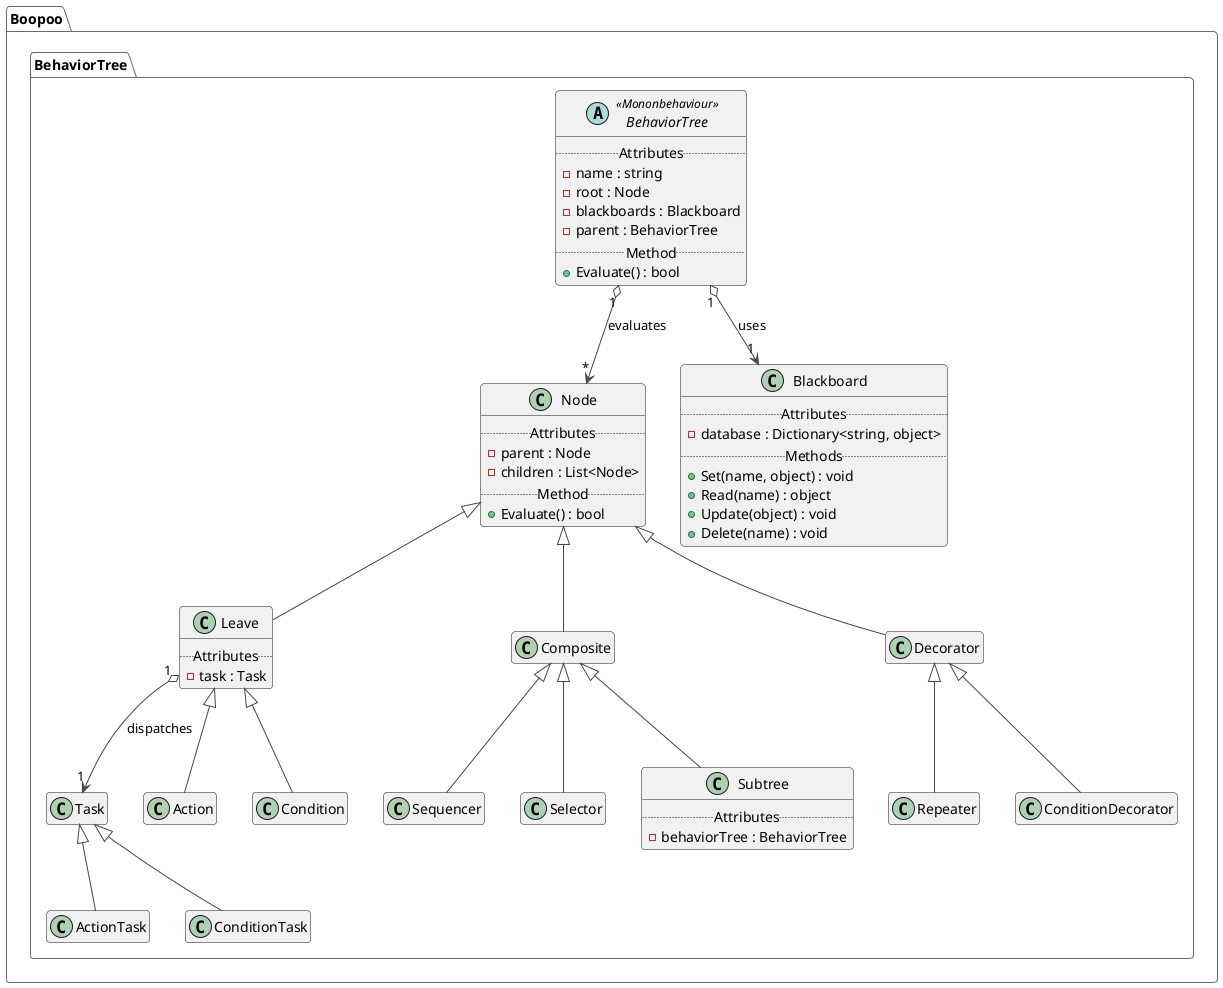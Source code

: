 @startuml BehaviorTree

!theme vibrant
hide empty members

package "Boopoo.BehaviorTree" {
    abstract class BehaviorTree <<Mononbehaviour>> {
        .. Attributes ..
        - name : string
        - root : Node
        - blackboards : Blackboard
        - parent : BehaviorTree
        .. Method ..
        + Evaluate() : bool
    }

    BehaviorTree "1" o--> "*" Node : evaluates
    BehaviorTree "1" o--> "1" Blackboard : uses

    class Node {
        .. Attributes ..
        - parent : Node
        - children : List<Node>
        .. Method ..
        + Evaluate() : bool
    }

    class Leave {
        .. Attributes ..
        - task : Task 
    }
    Node <|-- Leave
    Leave "1" o--> "1" Task : dispatches

    class Action {
    }
    Leave <|-- Action

    class Condition {
    }
    Leave <|-- Condition

    class Composite {
    }
    Node <|-- Composite

    class Sequencer {
    }
    Composite <|-- Sequencer

    class Selector {
    }
    Composite  <|-- Selector
    
    class Subtree {
        .. Attributes ..
        - behaviorTree : BehaviorTree
    }
    Composite <|-- Subtree

    class Decorator {
    }
    Node <|-- Decorator

    class Repeater {
    }
    Decorator  <|-- Repeater

    class ConditionDecorator {
    }
    Decorator  <|-- ConditionDecorator
    
    class Task{
    }

    class ActionTask{
    }
    Task <|-- ActionTask

    class ConditionTask{
    }
    Task <|-- ConditionTask

    class Blackboard {
        .. Attributes ..
        - database : Dictionary<string, object>
        .. Methods ..
        + Set(name, object) : void
        + Read(name) : object
        + Update(object) : void
        + Delete(name) : void
    }
}

@enduml
